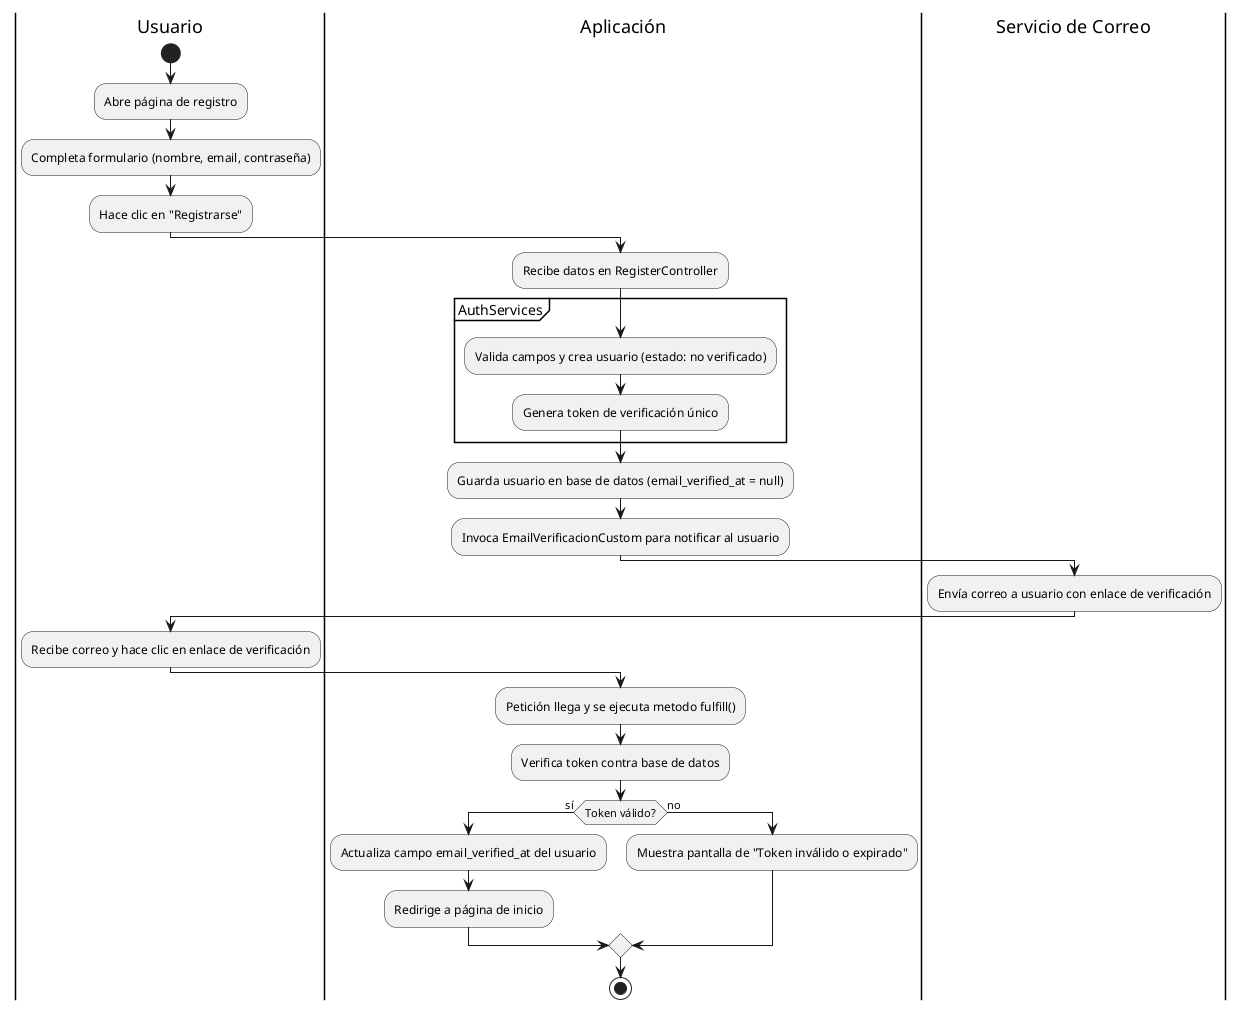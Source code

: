 @startuml Usuario
|Usuario|
start
:Abre página de registro;
:Completa formulario (nombre, email, contraseña);
:Hace clic en "Registrarse";
|Aplicación|
:Recibe datos en RegisterController;
partition "AuthServices" {
    :Valida campos y crea usuario (estado: no verificado);
    :Genera token de verificación único;
}
:Guarda usuario en base de datos (email_verified_at = null);
|Aplicación|
:Invoca EmailVerificacionCustom para notificar al usuario;
|Servicio de Correo|
:Envía correo a usuario con enlace de verificación;
|Usuario|
:Recibe correo y hace clic en enlace de verificación;
|Aplicación|
:Petición llega y se ejecuta metodo fulfill();
:Verifica token contra base de datos;
if (Token válido?) then (sí)
    :Actualiza campo email_verified_at del usuario;
    :Redirige a página de inicio;
else (no)
    :Muestra pantalla de "Token inválido o expirado";
endif
stop
@enduml

